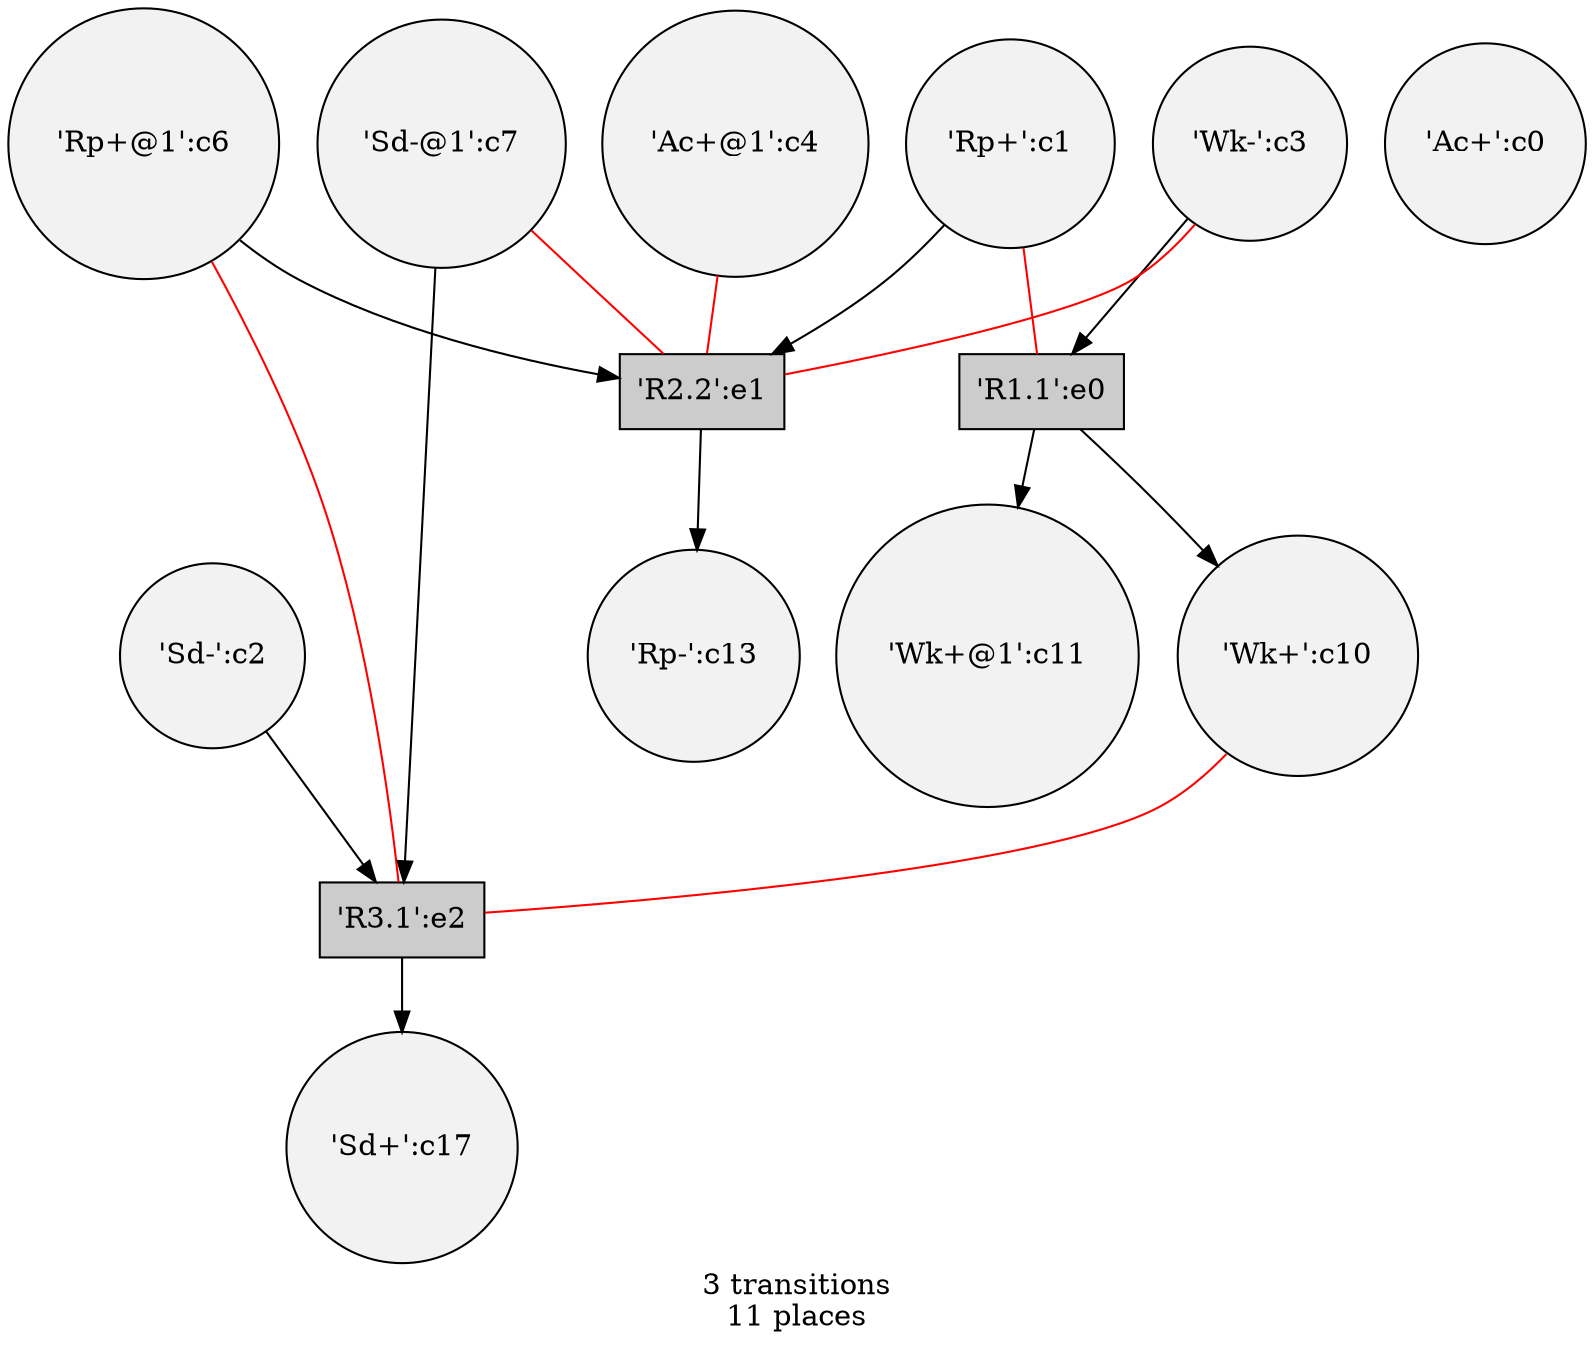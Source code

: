 digraph {
	/* transitions */
	node	[shape=box style=filled fillcolor=gray80];
	t139737577005840 [label="'R1.1':e0"];
	t139737577006992 [label="'R2.2':e1"];
	t139737577005456 [label="'R3.1':e2"];

	/* places, flow and context relations */
	node	[shape=circle fillcolor=gray95];
	p139737576865072 [label="'Ac+':c0"];

	p139737576863728 [label="'Rp+':c1"];
	p139737576863728 -> t139737577006992;
	p139737576863728 -> t139737577005840 [arrowhead=none color=red];

	p139737576865504 [label="'Sd-':c2"];
	p139737576865504 -> t139737577005456;

	p139737576862432 [label="'Wk-':c3"];
	p139737576862432 -> t139737577005840;
	p139737576862432 -> t139737577006992 [arrowhead=none color=red];

	p139737576863104 [label="'Ac+@1':c4"];
	p139737576863104 -> t139737577006992 [arrowhead=none color=red];

	p139737576863584 [label="'Rp+@1':c6"];
	p139737576863584 -> t139737577006992;
	p139737576863584 -> t139737577005456 [arrowhead=none color=red];

	p139737576864304 [label="'Sd-@1':c7"];
	p139737576864304 -> t139737577005456;
	p139737576864304 -> t139737577006992 [arrowhead=none color=red];

	p139737576864208 [label="'Wk+':c10"];
	t139737577005840 -> p139737576864208;
	p139737576864208 -> t139737577005456 [arrowhead=none color=red];

	p139737576862048 [label="'Wk+@1':c11"];
	t139737577005840 -> p139737576862048;

	p139737576864784 [label="'Rp-':c13"];
	t139737577006992 -> p139737576864784;

	p139737966581072 [label="'Sd+':c17"];
	t139737577005456 -> p139737966581072;

	graph [label="3 transitions\n11 places"];
}
